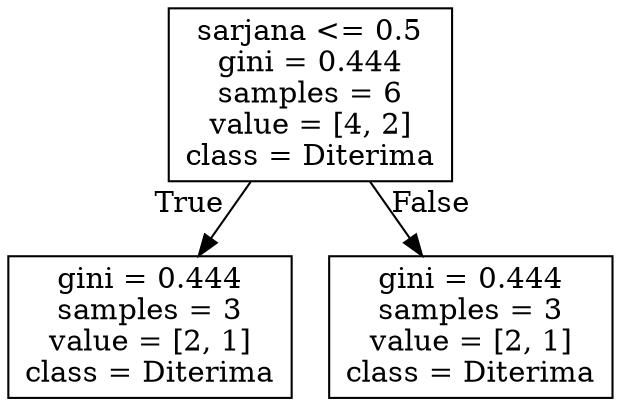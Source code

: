 digraph Tree {
node [shape=box] ;
0 [label="sarjana <= 0.5\ngini = 0.444\nsamples = 6\nvalue = [4, 2]\nclass = Diterima"] ;
1 [label="gini = 0.444\nsamples = 3\nvalue = [2, 1]\nclass = Diterima"] ;
0 -> 1 [labeldistance=2.5, labelangle=45, headlabel="True"] ;
2 [label="gini = 0.444\nsamples = 3\nvalue = [2, 1]\nclass = Diterima"] ;
0 -> 2 [labeldistance=2.5, labelangle=-45, headlabel="False"] ;
}